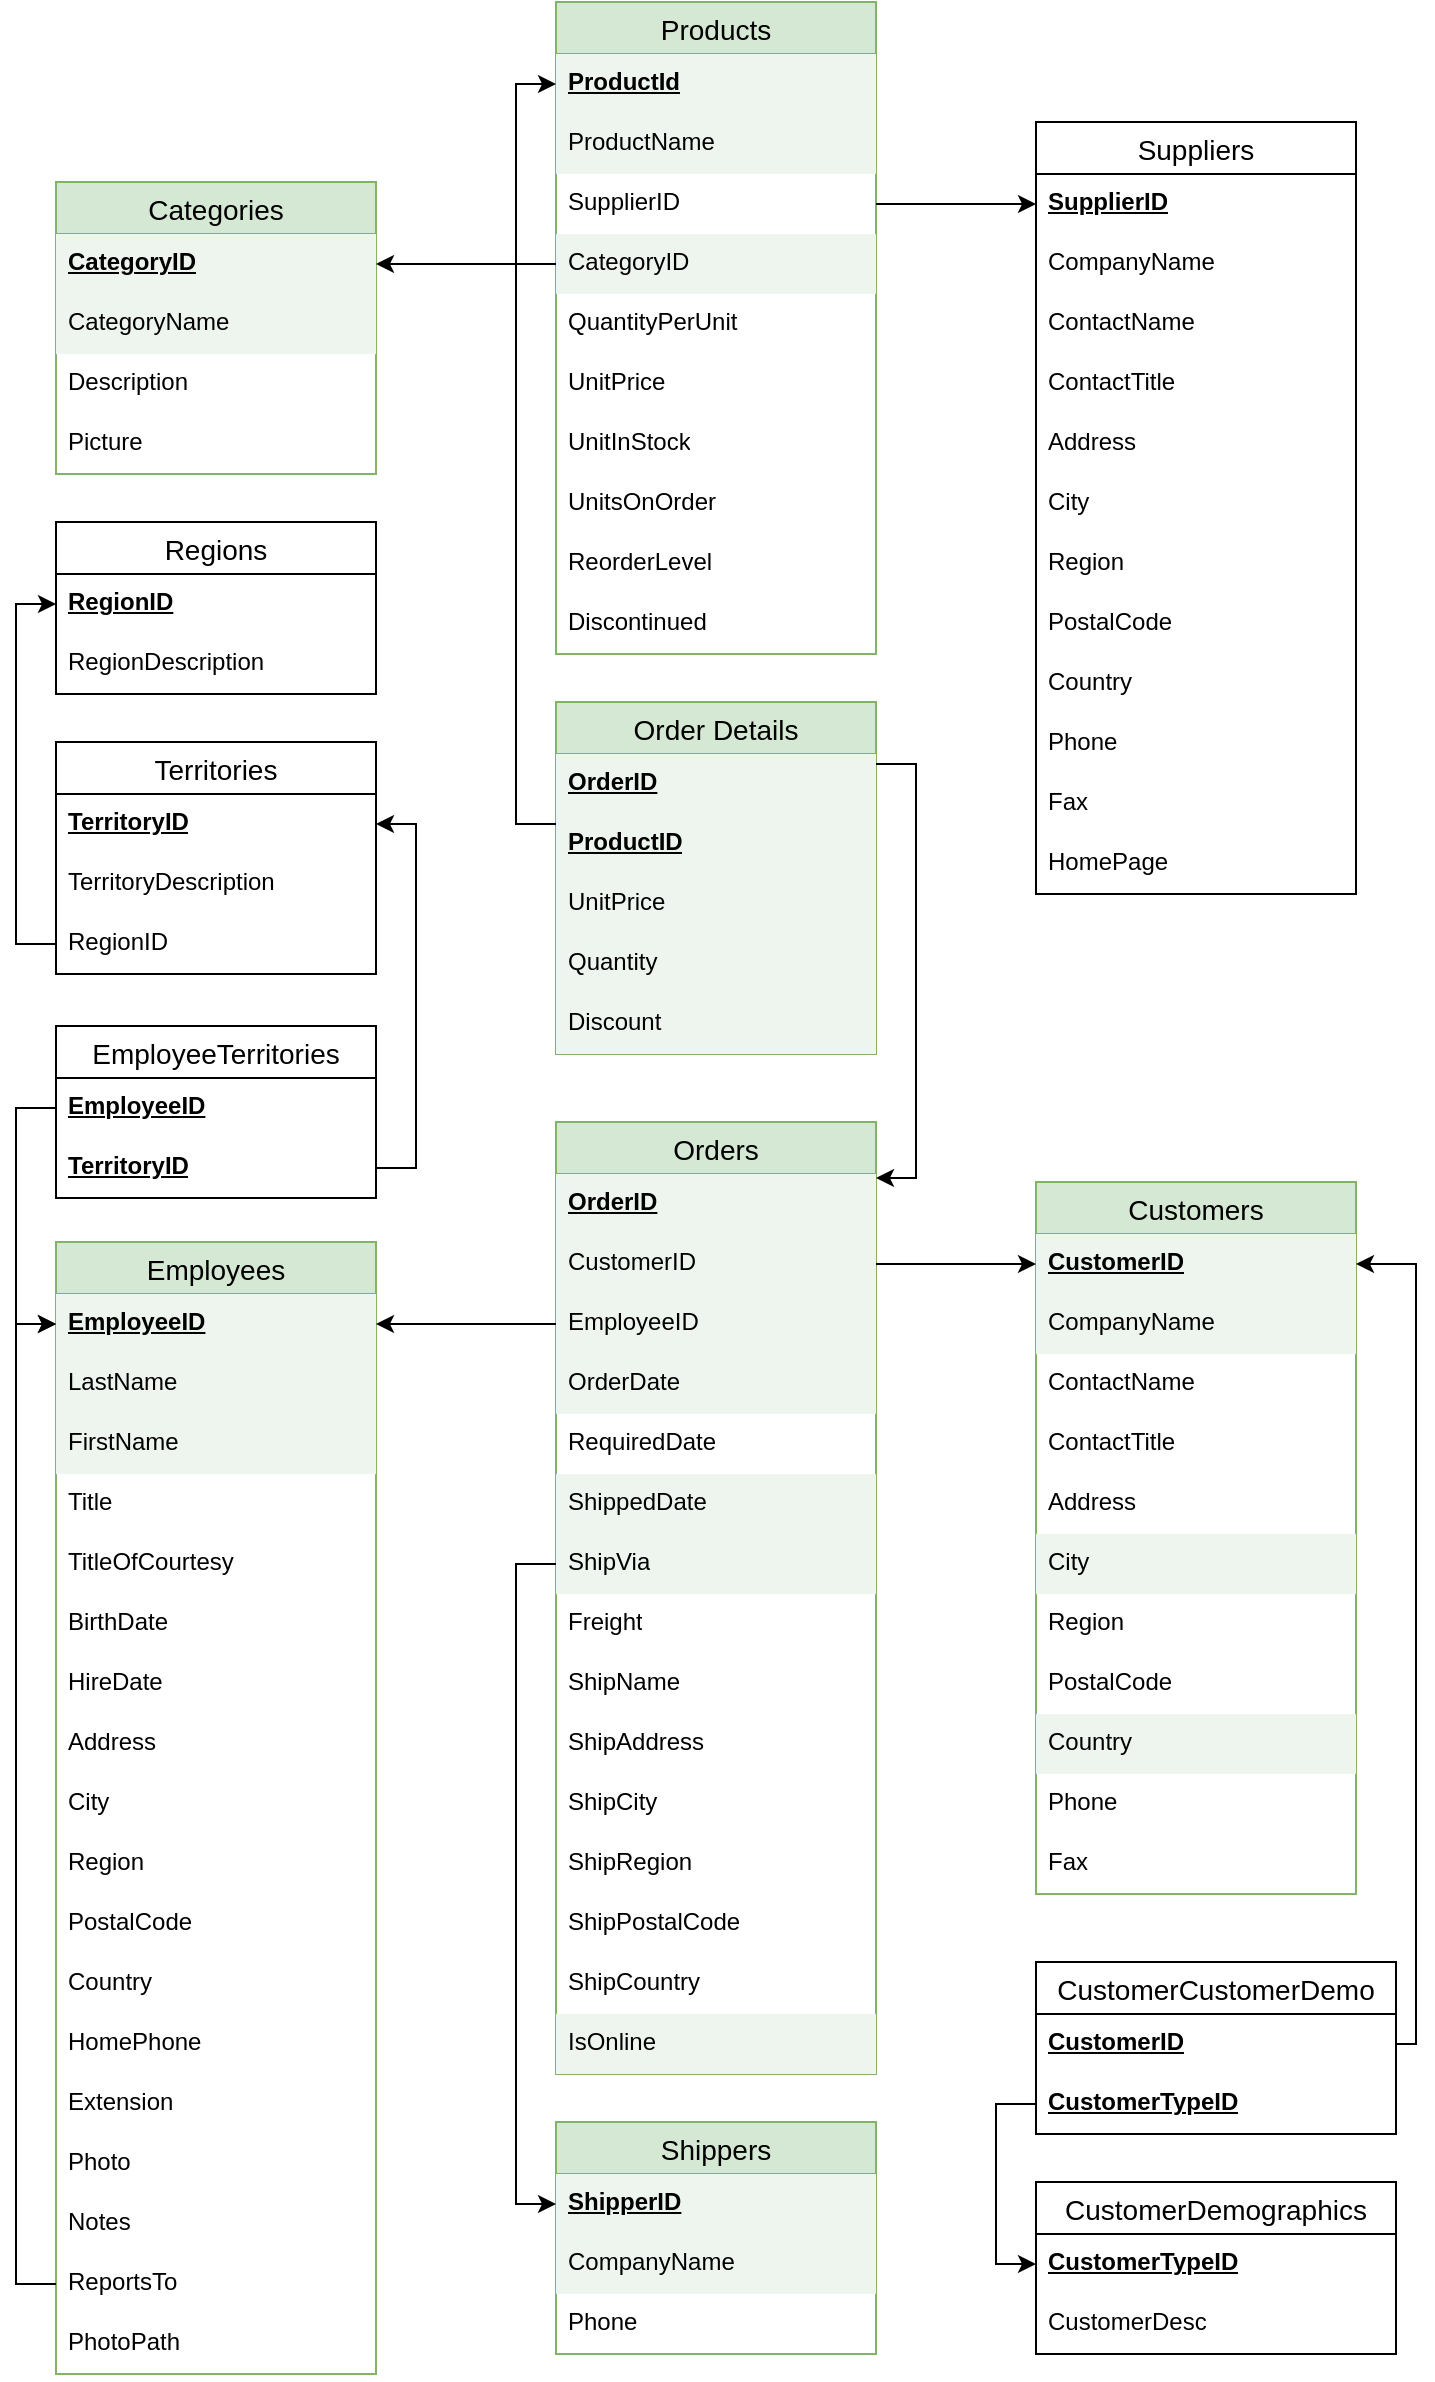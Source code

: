 <mxfile version="21.6.1" type="device" pages="2">
  <diagram name="Foodies997" id="VSUWLTHCT6QXqfAmKIFf">
    <mxGraphModel dx="1290" dy="573" grid="0" gridSize="10" guides="1" tooltips="1" connect="1" arrows="1" fold="1" page="0" pageScale="1" pageWidth="827" pageHeight="1169" math="0" shadow="0">
      <root>
        <mxCell id="0" />
        <mxCell id="1" parent="0" />
        <mxCell id="XCYHJfhmJq0tcsoH1EsL-1" value="Products" style="swimlane;fontStyle=0;childLayout=stackLayout;horizontal=1;startSize=26;horizontalStack=0;resizeParent=1;resizeParentMax=0;resizeLast=0;collapsible=1;marginBottom=0;align=center;fontSize=14;fillColor=#d5e8d4;strokeColor=#82b366;" parent="1" vertex="1">
          <mxGeometry x="320" y="30" width="160" height="326" as="geometry" />
        </mxCell>
        <mxCell id="XCYHJfhmJq0tcsoH1EsL-2" value="&lt;b&gt;&lt;u&gt;ProductId&lt;/u&gt;&lt;/b&gt;" style="text;strokeColor=none;fillColor=#EEF5EE;spacingLeft=4;spacingRight=4;overflow=hidden;rotatable=0;points=[[0,0.5],[1,0.5]];portConstraint=eastwest;fontSize=12;whiteSpace=wrap;html=1;" parent="XCYHJfhmJq0tcsoH1EsL-1" vertex="1">
          <mxGeometry y="26" width="160" height="30" as="geometry" />
        </mxCell>
        <mxCell id="XCYHJfhmJq0tcsoH1EsL-3" value="ProductName" style="text;strokeColor=none;fillColor=#EEF5EE;spacingLeft=4;spacingRight=4;overflow=hidden;rotatable=0;points=[[0,0.5],[1,0.5]];portConstraint=eastwest;fontSize=12;whiteSpace=wrap;html=1;" parent="XCYHJfhmJq0tcsoH1EsL-1" vertex="1">
          <mxGeometry y="56" width="160" height="30" as="geometry" />
        </mxCell>
        <mxCell id="XCYHJfhmJq0tcsoH1EsL-4" value="SupplierID" style="text;strokeColor=none;fillColor=none;spacingLeft=4;spacingRight=4;overflow=hidden;rotatable=0;points=[[0,0.5],[1,0.5]];portConstraint=eastwest;fontSize=12;whiteSpace=wrap;html=1;" parent="XCYHJfhmJq0tcsoH1EsL-1" vertex="1">
          <mxGeometry y="86" width="160" height="30" as="geometry" />
        </mxCell>
        <mxCell id="XCYHJfhmJq0tcsoH1EsL-5" value="CategoryID" style="text;strokeColor=none;fillColor=#EEF5EE;spacingLeft=4;spacingRight=4;overflow=hidden;rotatable=0;points=[[0,0.5],[1,0.5]];portConstraint=eastwest;fontSize=12;whiteSpace=wrap;html=1;" parent="XCYHJfhmJq0tcsoH1EsL-1" vertex="1">
          <mxGeometry y="116" width="160" height="30" as="geometry" />
        </mxCell>
        <mxCell id="XCYHJfhmJq0tcsoH1EsL-6" value="QuantityPerUnit" style="text;strokeColor=none;fillColor=none;spacingLeft=4;spacingRight=4;overflow=hidden;rotatable=0;points=[[0,0.5],[1,0.5]];portConstraint=eastwest;fontSize=12;whiteSpace=wrap;html=1;" parent="XCYHJfhmJq0tcsoH1EsL-1" vertex="1">
          <mxGeometry y="146" width="160" height="30" as="geometry" />
        </mxCell>
        <mxCell id="XCYHJfhmJq0tcsoH1EsL-7" value="UnitPrice" style="text;strokeColor=none;fillColor=none;spacingLeft=4;spacingRight=4;overflow=hidden;rotatable=0;points=[[0,0.5],[1,0.5]];portConstraint=eastwest;fontSize=12;whiteSpace=wrap;html=1;" parent="XCYHJfhmJq0tcsoH1EsL-1" vertex="1">
          <mxGeometry y="176" width="160" height="30" as="geometry" />
        </mxCell>
        <mxCell id="XCYHJfhmJq0tcsoH1EsL-8" value="UnitInStock" style="text;strokeColor=none;fillColor=none;spacingLeft=4;spacingRight=4;overflow=hidden;rotatable=0;points=[[0,0.5],[1,0.5]];portConstraint=eastwest;fontSize=12;whiteSpace=wrap;html=1;" parent="XCYHJfhmJq0tcsoH1EsL-1" vertex="1">
          <mxGeometry y="206" width="160" height="30" as="geometry" />
        </mxCell>
        <mxCell id="XCYHJfhmJq0tcsoH1EsL-9" value="UnitsOnOrder" style="text;strokeColor=none;fillColor=none;spacingLeft=4;spacingRight=4;overflow=hidden;rotatable=0;points=[[0,0.5],[1,0.5]];portConstraint=eastwest;fontSize=12;whiteSpace=wrap;html=1;" parent="XCYHJfhmJq0tcsoH1EsL-1" vertex="1">
          <mxGeometry y="236" width="160" height="30" as="geometry" />
        </mxCell>
        <mxCell id="XCYHJfhmJq0tcsoH1EsL-10" value="ReorderLevel" style="text;strokeColor=none;fillColor=none;spacingLeft=4;spacingRight=4;overflow=hidden;rotatable=0;points=[[0,0.5],[1,0.5]];portConstraint=eastwest;fontSize=12;whiteSpace=wrap;html=1;" parent="XCYHJfhmJq0tcsoH1EsL-1" vertex="1">
          <mxGeometry y="266" width="160" height="30" as="geometry" />
        </mxCell>
        <mxCell id="XCYHJfhmJq0tcsoH1EsL-11" value="Discontinued" style="text;strokeColor=none;fillColor=none;spacingLeft=4;spacingRight=4;overflow=hidden;rotatable=0;points=[[0,0.5],[1,0.5]];portConstraint=eastwest;fontSize=12;whiteSpace=wrap;html=1;" parent="XCYHJfhmJq0tcsoH1EsL-1" vertex="1">
          <mxGeometry y="296" width="160" height="30" as="geometry" />
        </mxCell>
        <mxCell id="XCYHJfhmJq0tcsoH1EsL-12" value="Categories" style="swimlane;fontStyle=0;childLayout=stackLayout;horizontal=1;startSize=26;horizontalStack=0;resizeParent=1;resizeParentMax=0;resizeLast=0;collapsible=1;marginBottom=0;align=center;fontSize=14;fillColor=#d5e8d4;strokeColor=#82b366;" parent="1" vertex="1">
          <mxGeometry x="70" y="120" width="160" height="146" as="geometry" />
        </mxCell>
        <mxCell id="XCYHJfhmJq0tcsoH1EsL-13" value="&lt;b&gt;&lt;u&gt;CategoryID&lt;/u&gt;&lt;/b&gt;" style="text;strokeColor=none;fillColor=#EEF5EE;spacingLeft=4;spacingRight=4;overflow=hidden;rotatable=0;points=[[0,0.5],[1,0.5]];portConstraint=eastwest;fontSize=12;whiteSpace=wrap;html=1;" parent="XCYHJfhmJq0tcsoH1EsL-12" vertex="1">
          <mxGeometry y="26" width="160" height="30" as="geometry" />
        </mxCell>
        <mxCell id="XCYHJfhmJq0tcsoH1EsL-14" value="CategoryName" style="text;strokeColor=none;fillColor=#EEF5EE;spacingLeft=4;spacingRight=4;overflow=hidden;rotatable=0;points=[[0,0.5],[1,0.5]];portConstraint=eastwest;fontSize=12;whiteSpace=wrap;html=1;" parent="XCYHJfhmJq0tcsoH1EsL-12" vertex="1">
          <mxGeometry y="56" width="160" height="30" as="geometry" />
        </mxCell>
        <mxCell id="XCYHJfhmJq0tcsoH1EsL-15" value="Description" style="text;strokeColor=none;fillColor=none;spacingLeft=4;spacingRight=4;overflow=hidden;rotatable=0;points=[[0,0.5],[1,0.5]];portConstraint=eastwest;fontSize=12;whiteSpace=wrap;html=1;" parent="XCYHJfhmJq0tcsoH1EsL-12" vertex="1">
          <mxGeometry y="86" width="160" height="30" as="geometry" />
        </mxCell>
        <mxCell id="XCYHJfhmJq0tcsoH1EsL-16" value="Picture" style="text;strokeColor=none;fillColor=none;spacingLeft=4;spacingRight=4;overflow=hidden;rotatable=0;points=[[0,0.5],[1,0.5]];portConstraint=eastwest;fontSize=12;whiteSpace=wrap;html=1;" parent="XCYHJfhmJq0tcsoH1EsL-12" vertex="1">
          <mxGeometry y="116" width="160" height="30" as="geometry" />
        </mxCell>
        <mxCell id="XCYHJfhmJq0tcsoH1EsL-17" value="CustomerCustomerDemo" style="swimlane;fontStyle=0;childLayout=stackLayout;horizontal=1;startSize=26;horizontalStack=0;resizeParent=1;resizeParentMax=0;resizeLast=0;collapsible=1;marginBottom=0;align=center;fontSize=14;" parent="1" vertex="1">
          <mxGeometry x="560" y="1010" width="180" height="86" as="geometry" />
        </mxCell>
        <mxCell id="XCYHJfhmJq0tcsoH1EsL-18" value="&lt;b&gt;&lt;u&gt;CustomerID&lt;/u&gt;&lt;/b&gt;" style="text;strokeColor=none;fillColor=none;spacingLeft=4;spacingRight=4;overflow=hidden;rotatable=0;points=[[0,0.5],[1,0.5]];portConstraint=eastwest;fontSize=12;whiteSpace=wrap;html=1;" parent="XCYHJfhmJq0tcsoH1EsL-17" vertex="1">
          <mxGeometry y="26" width="180" height="30" as="geometry" />
        </mxCell>
        <mxCell id="XCYHJfhmJq0tcsoH1EsL-19" value="&lt;b&gt;&lt;u&gt;CustomerTypeID&lt;/u&gt;&lt;/b&gt;" style="text;strokeColor=none;fillColor=none;spacingLeft=4;spacingRight=4;overflow=hidden;rotatable=0;points=[[0,0.5],[1,0.5]];portConstraint=eastwest;fontSize=12;whiteSpace=wrap;html=1;" parent="XCYHJfhmJq0tcsoH1EsL-17" vertex="1">
          <mxGeometry y="56" width="180" height="30" as="geometry" />
        </mxCell>
        <mxCell id="XCYHJfhmJq0tcsoH1EsL-21" value="CustomerDemographics" style="swimlane;fontStyle=0;childLayout=stackLayout;horizontal=1;startSize=26;horizontalStack=0;resizeParent=1;resizeParentMax=0;resizeLast=0;collapsible=1;marginBottom=0;align=center;fontSize=14;" parent="1" vertex="1">
          <mxGeometry x="560" y="1120" width="180" height="86" as="geometry" />
        </mxCell>
        <mxCell id="XCYHJfhmJq0tcsoH1EsL-22" value="&lt;b&gt;&lt;u&gt;CustomerTypeID&lt;/u&gt;&lt;/b&gt;" style="text;strokeColor=none;fillColor=none;spacingLeft=4;spacingRight=4;overflow=hidden;rotatable=0;points=[[0,0.5],[1,0.5]];portConstraint=eastwest;fontSize=12;whiteSpace=wrap;html=1;" parent="XCYHJfhmJq0tcsoH1EsL-21" vertex="1">
          <mxGeometry y="26" width="180" height="30" as="geometry" />
        </mxCell>
        <mxCell id="XCYHJfhmJq0tcsoH1EsL-23" value="CustomerDesc" style="text;strokeColor=none;fillColor=none;spacingLeft=4;spacingRight=4;overflow=hidden;rotatable=0;points=[[0,0.5],[1,0.5]];portConstraint=eastwest;fontSize=12;whiteSpace=wrap;html=1;" parent="XCYHJfhmJq0tcsoH1EsL-21" vertex="1">
          <mxGeometry y="56" width="180" height="30" as="geometry" />
        </mxCell>
        <mxCell id="XCYHJfhmJq0tcsoH1EsL-25" value="Customers" style="swimlane;fontStyle=0;childLayout=stackLayout;horizontal=1;startSize=26;horizontalStack=0;resizeParent=1;resizeParentMax=0;resizeLast=0;collapsible=1;marginBottom=0;align=center;fontSize=14;fillColor=#d5e8d4;strokeColor=#82b366;" parent="1" vertex="1">
          <mxGeometry x="560" y="620" width="160" height="356" as="geometry" />
        </mxCell>
        <mxCell id="XCYHJfhmJq0tcsoH1EsL-26" value="&lt;b&gt;&lt;u&gt;CustomerID&lt;/u&gt;&lt;/b&gt;" style="text;strokeColor=none;fillColor=#EEF5EE;spacingLeft=4;spacingRight=4;overflow=hidden;rotatable=0;points=[[0,0.5],[1,0.5]];portConstraint=eastwest;fontSize=12;whiteSpace=wrap;html=1;" parent="XCYHJfhmJq0tcsoH1EsL-25" vertex="1">
          <mxGeometry y="26" width="160" height="30" as="geometry" />
        </mxCell>
        <mxCell id="XCYHJfhmJq0tcsoH1EsL-27" value="CompanyName" style="text;strokeColor=none;fillColor=#EEF5EE;spacingLeft=4;spacingRight=4;overflow=hidden;rotatable=0;points=[[0,0.5],[1,0.5]];portConstraint=eastwest;fontSize=12;whiteSpace=wrap;html=1;" parent="XCYHJfhmJq0tcsoH1EsL-25" vertex="1">
          <mxGeometry y="56" width="160" height="30" as="geometry" />
        </mxCell>
        <mxCell id="XCYHJfhmJq0tcsoH1EsL-28" value="ContactName" style="text;strokeColor=none;fillColor=none;spacingLeft=4;spacingRight=4;overflow=hidden;rotatable=0;points=[[0,0.5],[1,0.5]];portConstraint=eastwest;fontSize=12;whiteSpace=wrap;html=1;" parent="XCYHJfhmJq0tcsoH1EsL-25" vertex="1">
          <mxGeometry y="86" width="160" height="30" as="geometry" />
        </mxCell>
        <mxCell id="XCYHJfhmJq0tcsoH1EsL-29" value="ContactTitle" style="text;strokeColor=none;fillColor=none;spacingLeft=4;spacingRight=4;overflow=hidden;rotatable=0;points=[[0,0.5],[1,0.5]];portConstraint=eastwest;fontSize=12;whiteSpace=wrap;html=1;" parent="XCYHJfhmJq0tcsoH1EsL-25" vertex="1">
          <mxGeometry y="116" width="160" height="30" as="geometry" />
        </mxCell>
        <mxCell id="XCYHJfhmJq0tcsoH1EsL-30" value="Address" style="text;strokeColor=none;fillColor=none;spacingLeft=4;spacingRight=4;overflow=hidden;rotatable=0;points=[[0,0.5],[1,0.5]];portConstraint=eastwest;fontSize=12;whiteSpace=wrap;html=1;" parent="XCYHJfhmJq0tcsoH1EsL-25" vertex="1">
          <mxGeometry y="146" width="160" height="30" as="geometry" />
        </mxCell>
        <mxCell id="XCYHJfhmJq0tcsoH1EsL-31" value="City" style="text;strokeColor=none;fillColor=#EEF5EE;spacingLeft=4;spacingRight=4;overflow=hidden;rotatable=0;points=[[0,0.5],[1,0.5]];portConstraint=eastwest;fontSize=12;whiteSpace=wrap;html=1;" parent="XCYHJfhmJq0tcsoH1EsL-25" vertex="1">
          <mxGeometry y="176" width="160" height="30" as="geometry" />
        </mxCell>
        <mxCell id="XCYHJfhmJq0tcsoH1EsL-32" value="Region" style="text;strokeColor=none;fillColor=none;spacingLeft=4;spacingRight=4;overflow=hidden;rotatable=0;points=[[0,0.5],[1,0.5]];portConstraint=eastwest;fontSize=12;whiteSpace=wrap;html=1;" parent="XCYHJfhmJq0tcsoH1EsL-25" vertex="1">
          <mxGeometry y="206" width="160" height="30" as="geometry" />
        </mxCell>
        <mxCell id="XCYHJfhmJq0tcsoH1EsL-33" value="PostalCode" style="text;strokeColor=none;fillColor=none;spacingLeft=4;spacingRight=4;overflow=hidden;rotatable=0;points=[[0,0.5],[1,0.5]];portConstraint=eastwest;fontSize=12;whiteSpace=wrap;html=1;" parent="XCYHJfhmJq0tcsoH1EsL-25" vertex="1">
          <mxGeometry y="236" width="160" height="30" as="geometry" />
        </mxCell>
        <mxCell id="XCYHJfhmJq0tcsoH1EsL-34" value="Country" style="text;strokeColor=none;fillColor=#EEF5EE;spacingLeft=4;spacingRight=4;overflow=hidden;rotatable=0;points=[[0,0.5],[1,0.5]];portConstraint=eastwest;fontSize=12;whiteSpace=wrap;html=1;" parent="XCYHJfhmJq0tcsoH1EsL-25" vertex="1">
          <mxGeometry y="266" width="160" height="30" as="geometry" />
        </mxCell>
        <mxCell id="XCYHJfhmJq0tcsoH1EsL-35" value="Phone" style="text;strokeColor=none;fillColor=none;spacingLeft=4;spacingRight=4;overflow=hidden;rotatable=0;points=[[0,0.5],[1,0.5]];portConstraint=eastwest;fontSize=12;whiteSpace=wrap;html=1;" parent="XCYHJfhmJq0tcsoH1EsL-25" vertex="1">
          <mxGeometry y="296" width="160" height="30" as="geometry" />
        </mxCell>
        <mxCell id="XCYHJfhmJq0tcsoH1EsL-36" value="Fax" style="text;strokeColor=none;fillColor=none;spacingLeft=4;spacingRight=4;overflow=hidden;rotatable=0;points=[[0,0.5],[1,0.5]];portConstraint=eastwest;fontSize=12;whiteSpace=wrap;html=1;" parent="XCYHJfhmJq0tcsoH1EsL-25" vertex="1">
          <mxGeometry y="326" width="160" height="30" as="geometry" />
        </mxCell>
        <mxCell id="XCYHJfhmJq0tcsoH1EsL-37" value="Employees" style="swimlane;fontStyle=0;childLayout=stackLayout;horizontal=1;startSize=26;horizontalStack=0;resizeParent=1;resizeParentMax=0;resizeLast=0;collapsible=1;marginBottom=0;align=center;fontSize=14;fillColor=#d5e8d4;strokeColor=#82b366;" parent="1" vertex="1">
          <mxGeometry x="70" y="650" width="160" height="566" as="geometry" />
        </mxCell>
        <mxCell id="XCYHJfhmJq0tcsoH1EsL-38" value="&lt;b&gt;&lt;u&gt;EmployeeID&lt;/u&gt;&lt;/b&gt;" style="text;strokeColor=none;fillColor=#EEF5EE;spacingLeft=4;spacingRight=4;overflow=hidden;rotatable=0;points=[[0,0.5],[1,0.5]];portConstraint=eastwest;fontSize=12;whiteSpace=wrap;html=1;" parent="XCYHJfhmJq0tcsoH1EsL-37" vertex="1">
          <mxGeometry y="26" width="160" height="30" as="geometry" />
        </mxCell>
        <mxCell id="XCYHJfhmJq0tcsoH1EsL-39" value="LastName" style="text;strokeColor=none;fillColor=#EEF5EE;spacingLeft=4;spacingRight=4;overflow=hidden;rotatable=0;points=[[0,0.5],[1,0.5]];portConstraint=eastwest;fontSize=12;whiteSpace=wrap;html=1;" parent="XCYHJfhmJq0tcsoH1EsL-37" vertex="1">
          <mxGeometry y="56" width="160" height="30" as="geometry" />
        </mxCell>
        <mxCell id="XCYHJfhmJq0tcsoH1EsL-40" value="FirstName" style="text;strokeColor=none;fillColor=#EEF5EE;spacingLeft=4;spacingRight=4;overflow=hidden;rotatable=0;points=[[0,0.5],[1,0.5]];portConstraint=eastwest;fontSize=12;whiteSpace=wrap;html=1;" parent="XCYHJfhmJq0tcsoH1EsL-37" vertex="1">
          <mxGeometry y="86" width="160" height="30" as="geometry" />
        </mxCell>
        <mxCell id="XCYHJfhmJq0tcsoH1EsL-41" value="Title" style="text;strokeColor=none;fillColor=none;spacingLeft=4;spacingRight=4;overflow=hidden;rotatable=0;points=[[0,0.5],[1,0.5]];portConstraint=eastwest;fontSize=12;whiteSpace=wrap;html=1;" parent="XCYHJfhmJq0tcsoH1EsL-37" vertex="1">
          <mxGeometry y="116" width="160" height="30" as="geometry" />
        </mxCell>
        <mxCell id="XCYHJfhmJq0tcsoH1EsL-42" value="TitleOfCourtesy" style="text;strokeColor=none;fillColor=none;spacingLeft=4;spacingRight=4;overflow=hidden;rotatable=0;points=[[0,0.5],[1,0.5]];portConstraint=eastwest;fontSize=12;whiteSpace=wrap;html=1;" parent="XCYHJfhmJq0tcsoH1EsL-37" vertex="1">
          <mxGeometry y="146" width="160" height="30" as="geometry" />
        </mxCell>
        <mxCell id="XCYHJfhmJq0tcsoH1EsL-43" value="BirthDate" style="text;strokeColor=none;fillColor=none;spacingLeft=4;spacingRight=4;overflow=hidden;rotatable=0;points=[[0,0.5],[1,0.5]];portConstraint=eastwest;fontSize=12;whiteSpace=wrap;html=1;" parent="XCYHJfhmJq0tcsoH1EsL-37" vertex="1">
          <mxGeometry y="176" width="160" height="30" as="geometry" />
        </mxCell>
        <mxCell id="XCYHJfhmJq0tcsoH1EsL-44" value="HireDate" style="text;strokeColor=none;fillColor=none;spacingLeft=4;spacingRight=4;overflow=hidden;rotatable=0;points=[[0,0.5],[1,0.5]];portConstraint=eastwest;fontSize=12;whiteSpace=wrap;html=1;" parent="XCYHJfhmJq0tcsoH1EsL-37" vertex="1">
          <mxGeometry y="206" width="160" height="30" as="geometry" />
        </mxCell>
        <mxCell id="XCYHJfhmJq0tcsoH1EsL-45" value="Address" style="text;strokeColor=none;fillColor=none;spacingLeft=4;spacingRight=4;overflow=hidden;rotatable=0;points=[[0,0.5],[1,0.5]];portConstraint=eastwest;fontSize=12;whiteSpace=wrap;html=1;" parent="XCYHJfhmJq0tcsoH1EsL-37" vertex="1">
          <mxGeometry y="236" width="160" height="30" as="geometry" />
        </mxCell>
        <mxCell id="XCYHJfhmJq0tcsoH1EsL-46" value="City" style="text;strokeColor=none;fillColor=none;spacingLeft=4;spacingRight=4;overflow=hidden;rotatable=0;points=[[0,0.5],[1,0.5]];portConstraint=eastwest;fontSize=12;whiteSpace=wrap;html=1;" parent="XCYHJfhmJq0tcsoH1EsL-37" vertex="1">
          <mxGeometry y="266" width="160" height="30" as="geometry" />
        </mxCell>
        <mxCell id="XCYHJfhmJq0tcsoH1EsL-47" value="Region" style="text;strokeColor=none;fillColor=none;spacingLeft=4;spacingRight=4;overflow=hidden;rotatable=0;points=[[0,0.5],[1,0.5]];portConstraint=eastwest;fontSize=12;whiteSpace=wrap;html=1;" parent="XCYHJfhmJq0tcsoH1EsL-37" vertex="1">
          <mxGeometry y="296" width="160" height="30" as="geometry" />
        </mxCell>
        <mxCell id="XCYHJfhmJq0tcsoH1EsL-48" value="PostalCode" style="text;strokeColor=none;fillColor=none;spacingLeft=4;spacingRight=4;overflow=hidden;rotatable=0;points=[[0,0.5],[1,0.5]];portConstraint=eastwest;fontSize=12;whiteSpace=wrap;html=1;" parent="XCYHJfhmJq0tcsoH1EsL-37" vertex="1">
          <mxGeometry y="326" width="160" height="30" as="geometry" />
        </mxCell>
        <mxCell id="XCYHJfhmJq0tcsoH1EsL-49" value="Country" style="text;strokeColor=none;fillColor=none;spacingLeft=4;spacingRight=4;overflow=hidden;rotatable=0;points=[[0,0.5],[1,0.5]];portConstraint=eastwest;fontSize=12;whiteSpace=wrap;html=1;" parent="XCYHJfhmJq0tcsoH1EsL-37" vertex="1">
          <mxGeometry y="356" width="160" height="30" as="geometry" />
        </mxCell>
        <mxCell id="XCYHJfhmJq0tcsoH1EsL-50" value="HomePhone" style="text;strokeColor=none;fillColor=none;spacingLeft=4;spacingRight=4;overflow=hidden;rotatable=0;points=[[0,0.5],[1,0.5]];portConstraint=eastwest;fontSize=12;whiteSpace=wrap;html=1;" parent="XCYHJfhmJq0tcsoH1EsL-37" vertex="1">
          <mxGeometry y="386" width="160" height="30" as="geometry" />
        </mxCell>
        <mxCell id="XCYHJfhmJq0tcsoH1EsL-51" value="Extension" style="text;strokeColor=none;fillColor=none;spacingLeft=4;spacingRight=4;overflow=hidden;rotatable=0;points=[[0,0.5],[1,0.5]];portConstraint=eastwest;fontSize=12;whiteSpace=wrap;html=1;" parent="XCYHJfhmJq0tcsoH1EsL-37" vertex="1">
          <mxGeometry y="416" width="160" height="30" as="geometry" />
        </mxCell>
        <mxCell id="XCYHJfhmJq0tcsoH1EsL-52" value="Photo" style="text;strokeColor=none;fillColor=none;spacingLeft=4;spacingRight=4;overflow=hidden;rotatable=0;points=[[0,0.5],[1,0.5]];portConstraint=eastwest;fontSize=12;whiteSpace=wrap;html=1;" parent="XCYHJfhmJq0tcsoH1EsL-37" vertex="1">
          <mxGeometry y="446" width="160" height="30" as="geometry" />
        </mxCell>
        <mxCell id="XCYHJfhmJq0tcsoH1EsL-53" value="Notes" style="text;strokeColor=none;fillColor=none;spacingLeft=4;spacingRight=4;overflow=hidden;rotatable=0;points=[[0,0.5],[1,0.5]];portConstraint=eastwest;fontSize=12;whiteSpace=wrap;html=1;" parent="XCYHJfhmJq0tcsoH1EsL-37" vertex="1">
          <mxGeometry y="476" width="160" height="30" as="geometry" />
        </mxCell>
        <mxCell id="3NeuuC6jUeQA08aA1yOb-1" style="edgeStyle=orthogonalEdgeStyle;rounded=0;orthogonalLoop=1;jettySize=auto;html=1;" parent="XCYHJfhmJq0tcsoH1EsL-37" source="XCYHJfhmJq0tcsoH1EsL-54" target="XCYHJfhmJq0tcsoH1EsL-38" edge="1">
          <mxGeometry relative="1" as="geometry">
            <Array as="points">
              <mxPoint x="-20" y="521" />
              <mxPoint x="-20" y="41" />
            </Array>
          </mxGeometry>
        </mxCell>
        <mxCell id="XCYHJfhmJq0tcsoH1EsL-54" value="ReportsTo" style="text;strokeColor=none;fillColor=none;spacingLeft=4;spacingRight=4;overflow=hidden;rotatable=0;points=[[0,0.5],[1,0.5]];portConstraint=eastwest;fontSize=12;whiteSpace=wrap;html=1;" parent="XCYHJfhmJq0tcsoH1EsL-37" vertex="1">
          <mxGeometry y="506" width="160" height="30" as="geometry" />
        </mxCell>
        <mxCell id="XCYHJfhmJq0tcsoH1EsL-55" value="PhotoPath" style="text;strokeColor=none;fillColor=none;spacingLeft=4;spacingRight=4;overflow=hidden;rotatable=0;points=[[0,0.5],[1,0.5]];portConstraint=eastwest;fontSize=12;whiteSpace=wrap;html=1;" parent="XCYHJfhmJq0tcsoH1EsL-37" vertex="1">
          <mxGeometry y="536" width="160" height="30" as="geometry" />
        </mxCell>
        <mxCell id="XCYHJfhmJq0tcsoH1EsL-56" value="EmployeeTerritories" style="swimlane;fontStyle=0;childLayout=stackLayout;horizontal=1;startSize=26;horizontalStack=0;resizeParent=1;resizeParentMax=0;resizeLast=0;collapsible=1;marginBottom=0;align=center;fontSize=14;" parent="1" vertex="1">
          <mxGeometry x="70" y="542" width="160" height="86" as="geometry" />
        </mxCell>
        <mxCell id="XCYHJfhmJq0tcsoH1EsL-57" value="&lt;b&gt;&lt;u&gt;EmployeeID&lt;/u&gt;&lt;/b&gt;" style="text;strokeColor=none;fillColor=none;spacingLeft=4;spacingRight=4;overflow=hidden;rotatable=0;points=[[0,0.5],[1,0.5]];portConstraint=eastwest;fontSize=12;whiteSpace=wrap;html=1;" parent="XCYHJfhmJq0tcsoH1EsL-56" vertex="1">
          <mxGeometry y="26" width="160" height="30" as="geometry" />
        </mxCell>
        <mxCell id="XCYHJfhmJq0tcsoH1EsL-58" value="&lt;b&gt;&lt;u&gt;TerritoryID&lt;/u&gt;&lt;/b&gt;" style="text;strokeColor=none;fillColor=none;spacingLeft=4;spacingRight=4;overflow=hidden;rotatable=0;points=[[0,0.5],[1,0.5]];portConstraint=eastwest;fontSize=12;whiteSpace=wrap;html=1;" parent="XCYHJfhmJq0tcsoH1EsL-56" vertex="1">
          <mxGeometry y="56" width="160" height="30" as="geometry" />
        </mxCell>
        <mxCell id="XCYHJfhmJq0tcsoH1EsL-60" value="Order Details" style="swimlane;fontStyle=0;childLayout=stackLayout;horizontal=1;startSize=26;horizontalStack=0;resizeParent=1;resizeParentMax=0;resizeLast=0;collapsible=1;marginBottom=0;align=center;fontSize=14;fillColor=#d5e8d4;strokeColor=#82b366;" parent="1" vertex="1">
          <mxGeometry x="320" y="380" width="160" height="176" as="geometry" />
        </mxCell>
        <mxCell id="XCYHJfhmJq0tcsoH1EsL-61" value="&lt;b&gt;&lt;u&gt;OrderID&lt;/u&gt;&lt;/b&gt;" style="text;strokeColor=none;fillColor=#EEF5EE;spacingLeft=4;spacingRight=4;overflow=hidden;rotatable=0;points=[[0,0.5],[1,0.5]];portConstraint=eastwest;fontSize=12;whiteSpace=wrap;html=1;" parent="XCYHJfhmJq0tcsoH1EsL-60" vertex="1">
          <mxGeometry y="26" width="160" height="30" as="geometry" />
        </mxCell>
        <mxCell id="XCYHJfhmJq0tcsoH1EsL-62" value="&lt;b&gt;&lt;u&gt;ProductID&lt;/u&gt;&lt;/b&gt;" style="text;strokeColor=none;fillColor=#EEF5EE;spacingLeft=4;spacingRight=4;overflow=hidden;rotatable=0;points=[[0,0.5],[1,0.5]];portConstraint=eastwest;fontSize=12;whiteSpace=wrap;html=1;" parent="XCYHJfhmJq0tcsoH1EsL-60" vertex="1">
          <mxGeometry y="56" width="160" height="30" as="geometry" />
        </mxCell>
        <mxCell id="XCYHJfhmJq0tcsoH1EsL-63" value="UnitPrice" style="text;strokeColor=none;fillColor=#EEF5EE;spacingLeft=4;spacingRight=4;overflow=hidden;rotatable=0;points=[[0,0.5],[1,0.5]];portConstraint=eastwest;fontSize=12;whiteSpace=wrap;html=1;" parent="XCYHJfhmJq0tcsoH1EsL-60" vertex="1">
          <mxGeometry y="86" width="160" height="30" as="geometry" />
        </mxCell>
        <mxCell id="XCYHJfhmJq0tcsoH1EsL-64" value="Quantity" style="text;strokeColor=none;fillColor=#EEF5EE;spacingLeft=4;spacingRight=4;overflow=hidden;rotatable=0;points=[[0,0.5],[1,0.5]];portConstraint=eastwest;fontSize=12;whiteSpace=wrap;html=1;" parent="XCYHJfhmJq0tcsoH1EsL-60" vertex="1">
          <mxGeometry y="116" width="160" height="30" as="geometry" />
        </mxCell>
        <mxCell id="XCYHJfhmJq0tcsoH1EsL-65" value="Discount" style="text;strokeColor=none;fillColor=#EEF5EE;spacingLeft=4;spacingRight=4;overflow=hidden;rotatable=0;points=[[0,0.5],[1,0.5]];portConstraint=eastwest;fontSize=12;whiteSpace=wrap;html=1;" parent="XCYHJfhmJq0tcsoH1EsL-60" vertex="1">
          <mxGeometry y="146" width="160" height="30" as="geometry" />
        </mxCell>
        <mxCell id="XCYHJfhmJq0tcsoH1EsL-77" value="Orders" style="swimlane;fontStyle=0;childLayout=stackLayout;horizontal=1;startSize=26;horizontalStack=0;resizeParent=1;resizeParentMax=0;resizeLast=0;collapsible=1;marginBottom=0;align=center;fontSize=14;fillColor=#d5e8d4;strokeColor=#82b366;" parent="1" vertex="1">
          <mxGeometry x="320" y="590" width="160" height="476" as="geometry" />
        </mxCell>
        <mxCell id="XCYHJfhmJq0tcsoH1EsL-78" value="&lt;b&gt;&lt;u&gt;OrderID&lt;/u&gt;&lt;/b&gt;" style="text;strokeColor=none;fillColor=#EEF5EE;spacingLeft=4;spacingRight=4;overflow=hidden;rotatable=0;points=[[0,0.5],[1,0.5]];portConstraint=eastwest;fontSize=12;whiteSpace=wrap;html=1;" parent="XCYHJfhmJq0tcsoH1EsL-77" vertex="1">
          <mxGeometry y="26" width="160" height="30" as="geometry" />
        </mxCell>
        <mxCell id="XCYHJfhmJq0tcsoH1EsL-79" value="CustomerID" style="text;strokeColor=none;fillColor=#EEF5EE;spacingLeft=4;spacingRight=4;overflow=hidden;rotatable=0;points=[[0,0.5],[1,0.5]];portConstraint=eastwest;fontSize=12;whiteSpace=wrap;html=1;" parent="XCYHJfhmJq0tcsoH1EsL-77" vertex="1">
          <mxGeometry y="56" width="160" height="30" as="geometry" />
        </mxCell>
        <mxCell id="XCYHJfhmJq0tcsoH1EsL-80" value="EmployeeID" style="text;strokeColor=none;fillColor=#EEF5EE;spacingLeft=4;spacingRight=4;overflow=hidden;rotatable=0;points=[[0,0.5],[1,0.5]];portConstraint=eastwest;fontSize=12;whiteSpace=wrap;html=1;" parent="XCYHJfhmJq0tcsoH1EsL-77" vertex="1">
          <mxGeometry y="86" width="160" height="30" as="geometry" />
        </mxCell>
        <mxCell id="XCYHJfhmJq0tcsoH1EsL-81" value="OrderDate" style="text;strokeColor=none;fillColor=#EEF5EE;spacingLeft=4;spacingRight=4;overflow=hidden;rotatable=0;points=[[0,0.5],[1,0.5]];portConstraint=eastwest;fontSize=12;whiteSpace=wrap;html=1;" parent="XCYHJfhmJq0tcsoH1EsL-77" vertex="1">
          <mxGeometry y="116" width="160" height="30" as="geometry" />
        </mxCell>
        <mxCell id="XCYHJfhmJq0tcsoH1EsL-82" value="RequiredDate" style="text;strokeColor=none;fillColor=none;spacingLeft=4;spacingRight=4;overflow=hidden;rotatable=0;points=[[0,0.5],[1,0.5]];portConstraint=eastwest;fontSize=12;whiteSpace=wrap;html=1;" parent="XCYHJfhmJq0tcsoH1EsL-77" vertex="1">
          <mxGeometry y="146" width="160" height="30" as="geometry" />
        </mxCell>
        <mxCell id="XCYHJfhmJq0tcsoH1EsL-83" value="ShippedDate" style="text;strokeColor=none;fillColor=#EEF5EE;spacingLeft=4;spacingRight=4;overflow=hidden;rotatable=0;points=[[0,0.5],[1,0.5]];portConstraint=eastwest;fontSize=12;whiteSpace=wrap;html=1;" parent="XCYHJfhmJq0tcsoH1EsL-77" vertex="1">
          <mxGeometry y="176" width="160" height="30" as="geometry" />
        </mxCell>
        <mxCell id="XCYHJfhmJq0tcsoH1EsL-84" value="ShipVia" style="text;strokeColor=none;fillColor=#EEF5EE;spacingLeft=4;spacingRight=4;overflow=hidden;rotatable=0;points=[[0,0.5],[1,0.5]];portConstraint=eastwest;fontSize=12;whiteSpace=wrap;html=1;" parent="XCYHJfhmJq0tcsoH1EsL-77" vertex="1">
          <mxGeometry y="206" width="160" height="30" as="geometry" />
        </mxCell>
        <mxCell id="XCYHJfhmJq0tcsoH1EsL-85" value="Freight" style="text;strokeColor=none;fillColor=none;spacingLeft=4;spacingRight=4;overflow=hidden;rotatable=0;points=[[0,0.5],[1,0.5]];portConstraint=eastwest;fontSize=12;whiteSpace=wrap;html=1;" parent="XCYHJfhmJq0tcsoH1EsL-77" vertex="1">
          <mxGeometry y="236" width="160" height="30" as="geometry" />
        </mxCell>
        <mxCell id="XCYHJfhmJq0tcsoH1EsL-86" value="ShipName" style="text;strokeColor=none;fillColor=none;spacingLeft=4;spacingRight=4;overflow=hidden;rotatable=0;points=[[0,0.5],[1,0.5]];portConstraint=eastwest;fontSize=12;whiteSpace=wrap;html=1;" parent="XCYHJfhmJq0tcsoH1EsL-77" vertex="1">
          <mxGeometry y="266" width="160" height="30" as="geometry" />
        </mxCell>
        <mxCell id="XCYHJfhmJq0tcsoH1EsL-87" value="ShipAddress" style="text;strokeColor=none;fillColor=none;spacingLeft=4;spacingRight=4;overflow=hidden;rotatable=0;points=[[0,0.5],[1,0.5]];portConstraint=eastwest;fontSize=12;whiteSpace=wrap;html=1;" parent="XCYHJfhmJq0tcsoH1EsL-77" vertex="1">
          <mxGeometry y="296" width="160" height="30" as="geometry" />
        </mxCell>
        <mxCell id="XCYHJfhmJq0tcsoH1EsL-88" value="ShipCity" style="text;strokeColor=none;fillColor=none;spacingLeft=4;spacingRight=4;overflow=hidden;rotatable=0;points=[[0,0.5],[1,0.5]];portConstraint=eastwest;fontSize=12;whiteSpace=wrap;html=1;" parent="XCYHJfhmJq0tcsoH1EsL-77" vertex="1">
          <mxGeometry y="326" width="160" height="30" as="geometry" />
        </mxCell>
        <mxCell id="XCYHJfhmJq0tcsoH1EsL-89" value="ShipRegion" style="text;strokeColor=none;fillColor=none;spacingLeft=4;spacingRight=4;overflow=hidden;rotatable=0;points=[[0,0.5],[1,0.5]];portConstraint=eastwest;fontSize=12;whiteSpace=wrap;html=1;" parent="XCYHJfhmJq0tcsoH1EsL-77" vertex="1">
          <mxGeometry y="356" width="160" height="30" as="geometry" />
        </mxCell>
        <mxCell id="XCYHJfhmJq0tcsoH1EsL-90" value="ShipPostalCode" style="text;strokeColor=none;fillColor=none;spacingLeft=4;spacingRight=4;overflow=hidden;rotatable=0;points=[[0,0.5],[1,0.5]];portConstraint=eastwest;fontSize=12;whiteSpace=wrap;html=1;" parent="XCYHJfhmJq0tcsoH1EsL-77" vertex="1">
          <mxGeometry y="386" width="160" height="30" as="geometry" />
        </mxCell>
        <mxCell id="XCYHJfhmJq0tcsoH1EsL-91" value="ShipCountry" style="text;strokeColor=none;fillColor=none;spacingLeft=4;spacingRight=4;overflow=hidden;rotatable=0;points=[[0,0.5],[1,0.5]];portConstraint=eastwest;fontSize=12;whiteSpace=wrap;html=1;" parent="XCYHJfhmJq0tcsoH1EsL-77" vertex="1">
          <mxGeometry y="416" width="160" height="30" as="geometry" />
        </mxCell>
        <mxCell id="XCYHJfhmJq0tcsoH1EsL-92" value="IsOnline" style="text;strokeColor=none;fillColor=#EEF5EE;spacingLeft=4;spacingRight=4;overflow=hidden;rotatable=0;points=[[0,0.5],[1,0.5]];portConstraint=eastwest;fontSize=12;whiteSpace=wrap;html=1;" parent="XCYHJfhmJq0tcsoH1EsL-77" vertex="1">
          <mxGeometry y="446" width="160" height="30" as="geometry" />
        </mxCell>
        <mxCell id="XCYHJfhmJq0tcsoH1EsL-93" value="Regions" style="swimlane;fontStyle=0;childLayout=stackLayout;horizontal=1;startSize=26;horizontalStack=0;resizeParent=1;resizeParentMax=0;resizeLast=0;collapsible=1;marginBottom=0;align=center;fontSize=14;" parent="1" vertex="1">
          <mxGeometry x="70" y="290" width="160" height="86" as="geometry" />
        </mxCell>
        <mxCell id="XCYHJfhmJq0tcsoH1EsL-94" value="&lt;b&gt;&lt;u&gt;RegionID&lt;/u&gt;&lt;/b&gt;" style="text;strokeColor=none;fillColor=none;spacingLeft=4;spacingRight=4;overflow=hidden;rotatable=0;points=[[0,0.5],[1,0.5]];portConstraint=eastwest;fontSize=12;whiteSpace=wrap;html=1;" parent="XCYHJfhmJq0tcsoH1EsL-93" vertex="1">
          <mxGeometry y="26" width="160" height="30" as="geometry" />
        </mxCell>
        <mxCell id="XCYHJfhmJq0tcsoH1EsL-95" value="RegionDescription" style="text;strokeColor=none;fillColor=none;spacingLeft=4;spacingRight=4;overflow=hidden;rotatable=0;points=[[0,0.5],[1,0.5]];portConstraint=eastwest;fontSize=12;whiteSpace=wrap;html=1;" parent="XCYHJfhmJq0tcsoH1EsL-93" vertex="1">
          <mxGeometry y="56" width="160" height="30" as="geometry" />
        </mxCell>
        <mxCell id="XCYHJfhmJq0tcsoH1EsL-97" value="Shippers" style="swimlane;fontStyle=0;childLayout=stackLayout;horizontal=1;startSize=26;horizontalStack=0;resizeParent=1;resizeParentMax=0;resizeLast=0;collapsible=1;marginBottom=0;align=center;fontSize=14;fillColor=#d5e8d4;strokeColor=#82b366;" parent="1" vertex="1">
          <mxGeometry x="320" y="1090" width="160" height="116" as="geometry" />
        </mxCell>
        <mxCell id="XCYHJfhmJq0tcsoH1EsL-98" value="&lt;b&gt;&lt;u&gt;ShipperID&lt;/u&gt;&lt;/b&gt;" style="text;strokeColor=none;fillColor=#EEF5EE;spacingLeft=4;spacingRight=4;overflow=hidden;rotatable=0;points=[[0,0.5],[1,0.5]];portConstraint=eastwest;fontSize=12;whiteSpace=wrap;html=1;" parent="XCYHJfhmJq0tcsoH1EsL-97" vertex="1">
          <mxGeometry y="26" width="160" height="30" as="geometry" />
        </mxCell>
        <mxCell id="XCYHJfhmJq0tcsoH1EsL-99" value="CompanyName" style="text;strokeColor=none;fillColor=#EEF5EE;spacingLeft=4;spacingRight=4;overflow=hidden;rotatable=0;points=[[0,0.5],[1,0.5]];portConstraint=eastwest;fontSize=12;whiteSpace=wrap;html=1;" parent="XCYHJfhmJq0tcsoH1EsL-97" vertex="1">
          <mxGeometry y="56" width="160" height="30" as="geometry" />
        </mxCell>
        <mxCell id="XCYHJfhmJq0tcsoH1EsL-100" value="Phone" style="text;strokeColor=none;fillColor=none;spacingLeft=4;spacingRight=4;overflow=hidden;rotatable=0;points=[[0,0.5],[1,0.5]];portConstraint=eastwest;fontSize=12;whiteSpace=wrap;html=1;" parent="XCYHJfhmJq0tcsoH1EsL-97" vertex="1">
          <mxGeometry y="86" width="160" height="30" as="geometry" />
        </mxCell>
        <mxCell id="XCYHJfhmJq0tcsoH1EsL-101" value="Suppliers" style="swimlane;fontStyle=0;childLayout=stackLayout;horizontal=1;startSize=26;horizontalStack=0;resizeParent=1;resizeParentMax=0;resizeLast=0;collapsible=1;marginBottom=0;align=center;fontSize=14;" parent="1" vertex="1">
          <mxGeometry x="560" y="90" width="160" height="386" as="geometry" />
        </mxCell>
        <mxCell id="XCYHJfhmJq0tcsoH1EsL-102" value="&lt;b&gt;&lt;u&gt;SupplierID&lt;/u&gt;&lt;/b&gt;" style="text;strokeColor=none;fillColor=none;spacingLeft=4;spacingRight=4;overflow=hidden;rotatable=0;points=[[0,0.5],[1,0.5]];portConstraint=eastwest;fontSize=12;whiteSpace=wrap;html=1;" parent="XCYHJfhmJq0tcsoH1EsL-101" vertex="1">
          <mxGeometry y="26" width="160" height="30" as="geometry" />
        </mxCell>
        <mxCell id="XCYHJfhmJq0tcsoH1EsL-103" value="CompanyName" style="text;strokeColor=none;fillColor=none;spacingLeft=4;spacingRight=4;overflow=hidden;rotatable=0;points=[[0,0.5],[1,0.5]];portConstraint=eastwest;fontSize=12;whiteSpace=wrap;html=1;" parent="XCYHJfhmJq0tcsoH1EsL-101" vertex="1">
          <mxGeometry y="56" width="160" height="30" as="geometry" />
        </mxCell>
        <mxCell id="XCYHJfhmJq0tcsoH1EsL-104" value="ContactName" style="text;strokeColor=none;fillColor=none;spacingLeft=4;spacingRight=4;overflow=hidden;rotatable=0;points=[[0,0.5],[1,0.5]];portConstraint=eastwest;fontSize=12;whiteSpace=wrap;html=1;" parent="XCYHJfhmJq0tcsoH1EsL-101" vertex="1">
          <mxGeometry y="86" width="160" height="30" as="geometry" />
        </mxCell>
        <mxCell id="XCYHJfhmJq0tcsoH1EsL-105" value="ContactTitle" style="text;strokeColor=none;fillColor=none;spacingLeft=4;spacingRight=4;overflow=hidden;rotatable=0;points=[[0,0.5],[1,0.5]];portConstraint=eastwest;fontSize=12;whiteSpace=wrap;html=1;" parent="XCYHJfhmJq0tcsoH1EsL-101" vertex="1">
          <mxGeometry y="116" width="160" height="30" as="geometry" />
        </mxCell>
        <mxCell id="XCYHJfhmJq0tcsoH1EsL-106" value="Address" style="text;strokeColor=none;fillColor=none;spacingLeft=4;spacingRight=4;overflow=hidden;rotatable=0;points=[[0,0.5],[1,0.5]];portConstraint=eastwest;fontSize=12;whiteSpace=wrap;html=1;" parent="XCYHJfhmJq0tcsoH1EsL-101" vertex="1">
          <mxGeometry y="146" width="160" height="30" as="geometry" />
        </mxCell>
        <mxCell id="XCYHJfhmJq0tcsoH1EsL-107" value="City" style="text;strokeColor=none;fillColor=none;spacingLeft=4;spacingRight=4;overflow=hidden;rotatable=0;points=[[0,0.5],[1,0.5]];portConstraint=eastwest;fontSize=12;whiteSpace=wrap;html=1;" parent="XCYHJfhmJq0tcsoH1EsL-101" vertex="1">
          <mxGeometry y="176" width="160" height="30" as="geometry" />
        </mxCell>
        <mxCell id="XCYHJfhmJq0tcsoH1EsL-108" value="Region" style="text;strokeColor=none;fillColor=none;spacingLeft=4;spacingRight=4;overflow=hidden;rotatable=0;points=[[0,0.5],[1,0.5]];portConstraint=eastwest;fontSize=12;whiteSpace=wrap;html=1;" parent="XCYHJfhmJq0tcsoH1EsL-101" vertex="1">
          <mxGeometry y="206" width="160" height="30" as="geometry" />
        </mxCell>
        <mxCell id="XCYHJfhmJq0tcsoH1EsL-109" value="PostalCode" style="text;strokeColor=none;fillColor=none;spacingLeft=4;spacingRight=4;overflow=hidden;rotatable=0;points=[[0,0.5],[1,0.5]];portConstraint=eastwest;fontSize=12;whiteSpace=wrap;html=1;" parent="XCYHJfhmJq0tcsoH1EsL-101" vertex="1">
          <mxGeometry y="236" width="160" height="30" as="geometry" />
        </mxCell>
        <mxCell id="XCYHJfhmJq0tcsoH1EsL-110" value="Country" style="text;strokeColor=none;fillColor=none;spacingLeft=4;spacingRight=4;overflow=hidden;rotatable=0;points=[[0,0.5],[1,0.5]];portConstraint=eastwest;fontSize=12;whiteSpace=wrap;html=1;" parent="XCYHJfhmJq0tcsoH1EsL-101" vertex="1">
          <mxGeometry y="266" width="160" height="30" as="geometry" />
        </mxCell>
        <mxCell id="XCYHJfhmJq0tcsoH1EsL-111" value="Phone" style="text;strokeColor=none;fillColor=none;spacingLeft=4;spacingRight=4;overflow=hidden;rotatable=0;points=[[0,0.5],[1,0.5]];portConstraint=eastwest;fontSize=12;whiteSpace=wrap;html=1;" parent="XCYHJfhmJq0tcsoH1EsL-101" vertex="1">
          <mxGeometry y="296" width="160" height="30" as="geometry" />
        </mxCell>
        <mxCell id="XCYHJfhmJq0tcsoH1EsL-112" value="Fax" style="text;strokeColor=none;fillColor=none;spacingLeft=4;spacingRight=4;overflow=hidden;rotatable=0;points=[[0,0.5],[1,0.5]];portConstraint=eastwest;fontSize=12;whiteSpace=wrap;html=1;" parent="XCYHJfhmJq0tcsoH1EsL-101" vertex="1">
          <mxGeometry y="326" width="160" height="30" as="geometry" />
        </mxCell>
        <mxCell id="XCYHJfhmJq0tcsoH1EsL-113" value="HomePage" style="text;strokeColor=none;fillColor=none;spacingLeft=4;spacingRight=4;overflow=hidden;rotatable=0;points=[[0,0.5],[1,0.5]];portConstraint=eastwest;fontSize=12;whiteSpace=wrap;html=1;" parent="XCYHJfhmJq0tcsoH1EsL-101" vertex="1">
          <mxGeometry y="356" width="160" height="30" as="geometry" />
        </mxCell>
        <mxCell id="XCYHJfhmJq0tcsoH1EsL-114" value="Territories" style="swimlane;fontStyle=0;childLayout=stackLayout;horizontal=1;startSize=26;horizontalStack=0;resizeParent=1;resizeParentMax=0;resizeLast=0;collapsible=1;marginBottom=0;align=center;fontSize=14;" parent="1" vertex="1">
          <mxGeometry x="70" y="400" width="160" height="116" as="geometry" />
        </mxCell>
        <mxCell id="XCYHJfhmJq0tcsoH1EsL-115" value="&lt;b&gt;&lt;u&gt;TerritoryID&lt;/u&gt;&lt;/b&gt;" style="text;strokeColor=none;fillColor=none;spacingLeft=4;spacingRight=4;overflow=hidden;rotatable=0;points=[[0,0.5],[1,0.5]];portConstraint=eastwest;fontSize=12;whiteSpace=wrap;html=1;" parent="XCYHJfhmJq0tcsoH1EsL-114" vertex="1">
          <mxGeometry y="26" width="160" height="30" as="geometry" />
        </mxCell>
        <mxCell id="XCYHJfhmJq0tcsoH1EsL-116" value="TerritoryDescription" style="text;strokeColor=none;fillColor=none;spacingLeft=4;spacingRight=4;overflow=hidden;rotatable=0;points=[[0,0.5],[1,0.5]];portConstraint=eastwest;fontSize=12;whiteSpace=wrap;html=1;" parent="XCYHJfhmJq0tcsoH1EsL-114" vertex="1">
          <mxGeometry y="56" width="160" height="30" as="geometry" />
        </mxCell>
        <mxCell id="XCYHJfhmJq0tcsoH1EsL-117" value="RegionID" style="text;strokeColor=none;fillColor=none;spacingLeft=4;spacingRight=4;overflow=hidden;rotatable=0;points=[[0,0.5],[1,0.5]];portConstraint=eastwest;fontSize=12;whiteSpace=wrap;html=1;" parent="XCYHJfhmJq0tcsoH1EsL-114" vertex="1">
          <mxGeometry y="86" width="160" height="30" as="geometry" />
        </mxCell>
        <mxCell id="XCYHJfhmJq0tcsoH1EsL-118" style="edgeStyle=orthogonalEdgeStyle;rounded=0;orthogonalLoop=1;jettySize=auto;html=1;" parent="1" source="XCYHJfhmJq0tcsoH1EsL-61" target="XCYHJfhmJq0tcsoH1EsL-78" edge="1">
          <mxGeometry relative="1" as="geometry">
            <Array as="points">
              <mxPoint x="500" y="411" />
              <mxPoint x="500" y="618" />
            </Array>
          </mxGeometry>
        </mxCell>
        <mxCell id="XCYHJfhmJq0tcsoH1EsL-119" style="edgeStyle=orthogonalEdgeStyle;rounded=0;orthogonalLoop=1;jettySize=auto;html=1;" parent="1" source="XCYHJfhmJq0tcsoH1EsL-62" target="XCYHJfhmJq0tcsoH1EsL-2" edge="1">
          <mxGeometry relative="1" as="geometry">
            <Array as="points">
              <mxPoint x="300" y="441" />
              <mxPoint x="300" y="71" />
            </Array>
          </mxGeometry>
        </mxCell>
        <mxCell id="XCYHJfhmJq0tcsoH1EsL-120" style="edgeStyle=orthogonalEdgeStyle;rounded=0;orthogonalLoop=1;jettySize=auto;html=1;" parent="1" source="XCYHJfhmJq0tcsoH1EsL-4" target="XCYHJfhmJq0tcsoH1EsL-102" edge="1">
          <mxGeometry relative="1" as="geometry" />
        </mxCell>
        <mxCell id="XCYHJfhmJq0tcsoH1EsL-121" style="edgeStyle=orthogonalEdgeStyle;rounded=0;orthogonalLoop=1;jettySize=auto;html=1;" parent="1" source="XCYHJfhmJq0tcsoH1EsL-5" target="XCYHJfhmJq0tcsoH1EsL-13" edge="1">
          <mxGeometry relative="1" as="geometry" />
        </mxCell>
        <mxCell id="XCYHJfhmJq0tcsoH1EsL-122" style="edgeStyle=orthogonalEdgeStyle;rounded=0;orthogonalLoop=1;jettySize=auto;html=1;" parent="1" source="XCYHJfhmJq0tcsoH1EsL-79" target="XCYHJfhmJq0tcsoH1EsL-26" edge="1">
          <mxGeometry relative="1" as="geometry" />
        </mxCell>
        <mxCell id="XCYHJfhmJq0tcsoH1EsL-123" style="edgeStyle=orthogonalEdgeStyle;rounded=0;orthogonalLoop=1;jettySize=auto;html=1;" parent="1" source="XCYHJfhmJq0tcsoH1EsL-84" target="XCYHJfhmJq0tcsoH1EsL-98" edge="1">
          <mxGeometry relative="1" as="geometry">
            <Array as="points">
              <mxPoint x="300" y="811" />
              <mxPoint x="300" y="1131" />
            </Array>
          </mxGeometry>
        </mxCell>
        <mxCell id="XCYHJfhmJq0tcsoH1EsL-124" style="edgeStyle=orthogonalEdgeStyle;rounded=0;orthogonalLoop=1;jettySize=auto;html=1;" parent="1" source="XCYHJfhmJq0tcsoH1EsL-80" target="XCYHJfhmJq0tcsoH1EsL-38" edge="1">
          <mxGeometry relative="1" as="geometry" />
        </mxCell>
        <mxCell id="XCYHJfhmJq0tcsoH1EsL-126" style="edgeStyle=orthogonalEdgeStyle;rounded=0;orthogonalLoop=1;jettySize=auto;html=1;" parent="1" source="XCYHJfhmJq0tcsoH1EsL-18" target="XCYHJfhmJq0tcsoH1EsL-26" edge="1">
          <mxGeometry relative="1" as="geometry">
            <Array as="points">
              <mxPoint x="750" y="1051" />
              <mxPoint x="750" y="661" />
            </Array>
          </mxGeometry>
        </mxCell>
        <mxCell id="XCYHJfhmJq0tcsoH1EsL-127" style="edgeStyle=orthogonalEdgeStyle;rounded=0;orthogonalLoop=1;jettySize=auto;html=1;" parent="1" source="XCYHJfhmJq0tcsoH1EsL-19" target="XCYHJfhmJq0tcsoH1EsL-22" edge="1">
          <mxGeometry relative="1" as="geometry">
            <Array as="points">
              <mxPoint x="540" y="1081" />
              <mxPoint x="540" y="1161" />
            </Array>
          </mxGeometry>
        </mxCell>
        <mxCell id="XCYHJfhmJq0tcsoH1EsL-128" style="edgeStyle=orthogonalEdgeStyle;rounded=0;orthogonalLoop=1;jettySize=auto;html=1;" parent="1" source="XCYHJfhmJq0tcsoH1EsL-57" target="XCYHJfhmJq0tcsoH1EsL-38" edge="1">
          <mxGeometry relative="1" as="geometry">
            <Array as="points">
              <mxPoint x="50" y="583" />
              <mxPoint x="50" y="691" />
            </Array>
          </mxGeometry>
        </mxCell>
        <mxCell id="XCYHJfhmJq0tcsoH1EsL-129" style="edgeStyle=orthogonalEdgeStyle;rounded=0;orthogonalLoop=1;jettySize=auto;html=1;" parent="1" source="XCYHJfhmJq0tcsoH1EsL-58" target="XCYHJfhmJq0tcsoH1EsL-115" edge="1">
          <mxGeometry relative="1" as="geometry">
            <Array as="points">
              <mxPoint x="250" y="613" />
              <mxPoint x="250" y="441" />
            </Array>
          </mxGeometry>
        </mxCell>
        <mxCell id="XCYHJfhmJq0tcsoH1EsL-130" style="edgeStyle=orthogonalEdgeStyle;rounded=0;orthogonalLoop=1;jettySize=auto;html=1;" parent="1" source="XCYHJfhmJq0tcsoH1EsL-117" target="XCYHJfhmJq0tcsoH1EsL-94" edge="1">
          <mxGeometry relative="1" as="geometry">
            <Array as="points">
              <mxPoint x="50" y="501" />
              <mxPoint x="50" y="331" />
            </Array>
          </mxGeometry>
        </mxCell>
      </root>
    </mxGraphModel>
  </diagram>
  <diagram id="tNhRWHA8aYjLR59IXBSj" name="Data Warehouse">
    <mxGraphModel dx="1050" dy="573" grid="0" gridSize="10" guides="1" tooltips="1" connect="1" arrows="1" fold="1" page="0" pageScale="1" pageWidth="827" pageHeight="1169" math="0" shadow="0">
      <root>
        <mxCell id="0" />
        <mxCell id="1" parent="0" />
        <mxCell id="FWSttlXOnEx9VPZraTMK-1" value="FactSales" style="swimlane;fontStyle=0;childLayout=stackLayout;horizontal=1;startSize=26;horizontalStack=0;resizeParent=1;resizeParentMax=0;resizeLast=0;collapsible=1;marginBottom=0;align=center;fontSize=14;" parent="1" vertex="1">
          <mxGeometry x="290" y="350" width="160" height="416" as="geometry" />
        </mxCell>
        <mxCell id="FWSttlXOnEx9VPZraTMK-2" value="&lt;b&gt;&lt;u&gt;OrderIDKEY&lt;/u&gt;&lt;/b&gt;" style="text;strokeColor=none;fillColor=none;spacingLeft=4;spacingRight=4;overflow=hidden;rotatable=0;points=[[0,0.5],[1,0.5]];portConstraint=eastwest;fontSize=12;whiteSpace=wrap;html=1;" parent="FWSttlXOnEx9VPZraTMK-1" vertex="1">
          <mxGeometry y="26" width="160" height="30" as="geometry" />
        </mxCell>
        <mxCell id="FWSttlXOnEx9VPZraTMK-3" value="&lt;b&gt;&lt;u&gt;ProductIDKEY&lt;/u&gt;&lt;/b&gt;" style="text;strokeColor=none;fillColor=none;spacingLeft=4;spacingRight=4;overflow=hidden;rotatable=0;points=[[0,0.5],[1,0.5]];portConstraint=eastwest;fontSize=12;whiteSpace=wrap;html=1;" parent="FWSttlXOnEx9VPZraTMK-1" vertex="1">
          <mxGeometry y="56" width="160" height="30" as="geometry" />
        </mxCell>
        <mxCell id="FWSttlXOnEx9VPZraTMK-4" value="&lt;b&gt;&lt;u&gt;DBName&lt;/u&gt;&lt;/b&gt;" style="text;strokeColor=none;fillColor=none;spacingLeft=4;spacingRight=4;overflow=hidden;rotatable=0;points=[[0,0.5],[1,0.5]];portConstraint=eastwest;fontSize=12;whiteSpace=wrap;html=1;" parent="FWSttlXOnEx9VPZraTMK-1" vertex="1">
          <mxGeometry y="86" width="160" height="30" as="geometry" />
        </mxCell>
        <mxCell id="FWSttlXOnEx9VPZraTMK-7" value="EmployeeID" style="text;strokeColor=none;fillColor=none;spacingLeft=4;spacingRight=4;overflow=hidden;rotatable=0;points=[[0,0.5],[1,0.5]];portConstraint=eastwest;fontSize=12;whiteSpace=wrap;html=1;" parent="FWSttlXOnEx9VPZraTMK-1" vertex="1">
          <mxGeometry y="116" width="160" height="30" as="geometry" />
        </mxCell>
        <mxCell id="FWSttlXOnEx9VPZraTMK-6" value="CustomerID" style="text;strokeColor=none;fillColor=none;spacingLeft=4;spacingRight=4;overflow=hidden;rotatable=0;points=[[0,0.5],[1,0.5]];portConstraint=eastwest;fontSize=12;whiteSpace=wrap;html=1;" parent="FWSttlXOnEx9VPZraTMK-1" vertex="1">
          <mxGeometry y="146" width="160" height="30" as="geometry" />
        </mxCell>
        <mxCell id="FWSttlXOnEx9VPZraTMK-5" value="ProductID" style="text;strokeColor=none;fillColor=none;spacingLeft=4;spacingRight=4;overflow=hidden;rotatable=0;points=[[0,0.5],[1,0.5]];portConstraint=eastwest;fontSize=12;whiteSpace=wrap;html=1;" parent="FWSttlXOnEx9VPZraTMK-1" vertex="1">
          <mxGeometry y="176" width="160" height="30" as="geometry" />
        </mxCell>
        <mxCell id="FWSttlXOnEx9VPZraTMK-8" value="ShipperID" style="text;strokeColor=none;fillColor=none;spacingLeft=4;spacingRight=4;overflow=hidden;rotatable=0;points=[[0,0.5],[1,0.5]];portConstraint=eastwest;fontSize=12;whiteSpace=wrap;html=1;" parent="FWSttlXOnEx9VPZraTMK-1" vertex="1">
          <mxGeometry y="206" width="160" height="30" as="geometry" />
        </mxCell>
        <mxCell id="FWSttlXOnEx9VPZraTMK-9" value="ShippedDateID" style="text;strokeColor=none;fillColor=none;spacingLeft=4;spacingRight=4;overflow=hidden;rotatable=0;points=[[0,0.5],[1,0.5]];portConstraint=eastwest;fontSize=12;whiteSpace=wrap;html=1;" parent="FWSttlXOnEx9VPZraTMK-1" vertex="1">
          <mxGeometry y="236" width="160" height="30" as="geometry" />
        </mxCell>
        <mxCell id="FWSttlXOnEx9VPZraTMK-10" value="OrderDateID" style="text;strokeColor=none;fillColor=none;spacingLeft=4;spacingRight=4;overflow=hidden;rotatable=0;points=[[0,0.5],[1,0.5]];portConstraint=eastwest;fontSize=12;whiteSpace=wrap;html=1;" parent="FWSttlXOnEx9VPZraTMK-1" vertex="1">
          <mxGeometry y="266" width="160" height="30" as="geometry" />
        </mxCell>
        <mxCell id="FWSttlXOnEx9VPZraTMK-11" value="UnitPrice" style="text;strokeColor=none;fillColor=none;spacingLeft=4;spacingRight=4;overflow=hidden;rotatable=0;points=[[0,0.5],[1,0.5]];portConstraint=eastwest;fontSize=12;whiteSpace=wrap;html=1;" parent="FWSttlXOnEx9VPZraTMK-1" vertex="1">
          <mxGeometry y="296" width="160" height="30" as="geometry" />
        </mxCell>
        <mxCell id="FWSttlXOnEx9VPZraTMK-12" value="Quantity" style="text;strokeColor=none;fillColor=none;spacingLeft=4;spacingRight=4;overflow=hidden;rotatable=0;points=[[0,0.5],[1,0.5]];portConstraint=eastwest;fontSize=12;whiteSpace=wrap;html=1;" parent="FWSttlXOnEx9VPZraTMK-1" vertex="1">
          <mxGeometry y="326" width="160" height="30" as="geometry" />
        </mxCell>
        <mxCell id="FWSttlXOnEx9VPZraTMK-13" value="Discount" style="text;strokeColor=none;fillColor=none;spacingLeft=4;spacingRight=4;overflow=hidden;rotatable=0;points=[[0,0.5],[1,0.5]];portConstraint=eastwest;fontSize=12;whiteSpace=wrap;html=1;" parent="FWSttlXOnEx9VPZraTMK-1" vertex="1">
          <mxGeometry y="356" width="160" height="30" as="geometry" />
        </mxCell>
        <mxCell id="FWSttlXOnEx9VPZraTMK-14" value="IsOnline" style="text;strokeColor=none;fillColor=none;spacingLeft=4;spacingRight=4;overflow=hidden;rotatable=0;points=[[0,0.5],[1,0.5]];portConstraint=eastwest;fontSize=12;whiteSpace=wrap;html=1;" parent="FWSttlXOnEx9VPZraTMK-1" vertex="1">
          <mxGeometry y="386" width="160" height="30" as="geometry" />
        </mxCell>
        <mxCell id="FWSttlXOnEx9VPZraTMK-15" value="DimCustomer" style="swimlane;fontStyle=0;childLayout=stackLayout;horizontal=1;startSize=26;horizontalStack=0;resizeParent=1;resizeParentMax=0;resizeLast=0;collapsible=1;marginBottom=0;align=center;fontSize=14;" parent="1" vertex="1">
          <mxGeometry x="50" y="350" width="160" height="236" as="geometry" />
        </mxCell>
        <mxCell id="FWSttlXOnEx9VPZraTMK-16" value="&lt;b&gt;&lt;u&gt;CustomerID&lt;/u&gt;&lt;/b&gt;" style="text;strokeColor=none;fillColor=none;spacingLeft=4;spacingRight=4;overflow=hidden;rotatable=0;points=[[0,0.5],[1,0.5]];portConstraint=eastwest;fontSize=12;whiteSpace=wrap;html=1;" parent="FWSttlXOnEx9VPZraTMK-15" vertex="1">
          <mxGeometry y="26" width="160" height="30" as="geometry" />
        </mxCell>
        <mxCell id="FWSttlXOnEx9VPZraTMK-17" value="CustomerAltID" style="text;strokeColor=none;fillColor=none;spacingLeft=4;spacingRight=4;overflow=hidden;rotatable=0;points=[[0,0.5],[1,0.5]];portConstraint=eastwest;fontSize=12;whiteSpace=wrap;html=1;" parent="FWSttlXOnEx9VPZraTMK-15" vertex="1">
          <mxGeometry y="56" width="160" height="30" as="geometry" />
        </mxCell>
        <mxCell id="FWSttlXOnEx9VPZraTMK-18" value="CompanyName" style="text;strokeColor=none;fillColor=none;spacingLeft=4;spacingRight=4;overflow=hidden;rotatable=0;points=[[0,0.5],[1,0.5]];portConstraint=eastwest;fontSize=12;whiteSpace=wrap;html=1;" parent="FWSttlXOnEx9VPZraTMK-15" vertex="1">
          <mxGeometry y="86" width="160" height="30" as="geometry" />
        </mxCell>
        <mxCell id="FWSttlXOnEx9VPZraTMK-44" value="CountryFrench" style="text;strokeColor=none;fillColor=none;spacingLeft=4;spacingRight=4;overflow=hidden;rotatable=0;points=[[0,0.5],[1,0.5]];portConstraint=eastwest;fontSize=12;whiteSpace=wrap;html=1;" parent="FWSttlXOnEx9VPZraTMK-15" vertex="1">
          <mxGeometry y="116" width="160" height="30" as="geometry" />
        </mxCell>
        <mxCell id="FWSttlXOnEx9VPZraTMK-45" value="CountryEnglish" style="text;strokeColor=none;fillColor=none;spacingLeft=4;spacingRight=4;overflow=hidden;rotatable=0;points=[[0,0.5],[1,0.5]];portConstraint=eastwest;fontSize=12;whiteSpace=wrap;html=1;" parent="FWSttlXOnEx9VPZraTMK-15" vertex="1">
          <mxGeometry y="146" width="160" height="30" as="geometry" />
        </mxCell>
        <mxCell id="FWSttlXOnEx9VPZraTMK-46" value="CityFrench" style="text;strokeColor=none;fillColor=none;spacingLeft=4;spacingRight=4;overflow=hidden;rotatable=0;points=[[0,0.5],[1,0.5]];portConstraint=eastwest;fontSize=12;whiteSpace=wrap;html=1;" parent="FWSttlXOnEx9VPZraTMK-15" vertex="1">
          <mxGeometry y="176" width="160" height="30" as="geometry" />
        </mxCell>
        <mxCell id="FWSttlXOnEx9VPZraTMK-47" value="CityEnglish" style="text;strokeColor=none;fillColor=none;spacingLeft=4;spacingRight=4;overflow=hidden;rotatable=0;points=[[0,0.5],[1,0.5]];portConstraint=eastwest;fontSize=12;whiteSpace=wrap;html=1;" parent="FWSttlXOnEx9VPZraTMK-15" vertex="1">
          <mxGeometry y="206" width="160" height="30" as="geometry" />
        </mxCell>
        <mxCell id="FWSttlXOnEx9VPZraTMK-19" value="DimDate" style="swimlane;fontStyle=0;childLayout=stackLayout;horizontal=1;startSize=26;horizontalStack=0;resizeParent=1;resizeParentMax=0;resizeLast=0;collapsible=1;marginBottom=0;align=center;fontSize=14;" parent="1" vertex="1">
          <mxGeometry x="70" y="640" width="160" height="296" as="geometry" />
        </mxCell>
        <mxCell id="FWSttlXOnEx9VPZraTMK-20" value="&lt;b&gt;&lt;u&gt;DateID&lt;/u&gt;&lt;/b&gt;" style="text;strokeColor=none;fillColor=none;spacingLeft=4;spacingRight=4;overflow=hidden;rotatable=0;points=[[0,0.5],[1,0.5]];portConstraint=eastwest;fontSize=12;whiteSpace=wrap;html=1;" parent="FWSttlXOnEx9VPZraTMK-19" vertex="1">
          <mxGeometry y="26" width="160" height="30" as="geometry" />
        </mxCell>
        <mxCell id="FWSttlXOnEx9VPZraTMK-21" value="Year" style="text;strokeColor=none;fillColor=none;spacingLeft=4;spacingRight=4;overflow=hidden;rotatable=0;points=[[0,0.5],[1,0.5]];portConstraint=eastwest;fontSize=12;whiteSpace=wrap;html=1;" parent="FWSttlXOnEx9VPZraTMK-19" vertex="1">
          <mxGeometry y="56" width="160" height="30" as="geometry" />
        </mxCell>
        <mxCell id="FWSttlXOnEx9VPZraTMK-22" value="Month" style="text;strokeColor=none;fillColor=none;spacingLeft=4;spacingRight=4;overflow=hidden;rotatable=0;points=[[0,0.5],[1,0.5]];portConstraint=eastwest;fontSize=12;whiteSpace=wrap;html=1;" parent="FWSttlXOnEx9VPZraTMK-19" vertex="1">
          <mxGeometry y="86" width="160" height="30" as="geometry" />
        </mxCell>
        <mxCell id="FWSttlXOnEx9VPZraTMK-38" value="Week" style="text;strokeColor=none;fillColor=none;spacingLeft=4;spacingRight=4;overflow=hidden;rotatable=0;points=[[0,0.5],[1,0.5]];portConstraint=eastwest;fontSize=12;whiteSpace=wrap;html=1;" parent="FWSttlXOnEx9VPZraTMK-19" vertex="1">
          <mxGeometry y="116" width="160" height="30" as="geometry" />
        </mxCell>
        <mxCell id="FWSttlXOnEx9VPZraTMK-39" value="DayOfMonth" style="text;strokeColor=none;fillColor=none;spacingLeft=4;spacingRight=4;overflow=hidden;rotatable=0;points=[[0,0.5],[1,0.5]];portConstraint=eastwest;fontSize=12;whiteSpace=wrap;html=1;" parent="FWSttlXOnEx9VPZraTMK-19" vertex="1">
          <mxGeometry y="146" width="160" height="30" as="geometry" />
        </mxCell>
        <mxCell id="FWSttlXOnEx9VPZraTMK-40" value="MonthFrenchName" style="text;strokeColor=none;fillColor=none;spacingLeft=4;spacingRight=4;overflow=hidden;rotatable=0;points=[[0,0.5],[1,0.5]];portConstraint=eastwest;fontSize=12;whiteSpace=wrap;html=1;" parent="FWSttlXOnEx9VPZraTMK-19" vertex="1">
          <mxGeometry y="176" width="160" height="30" as="geometry" />
        </mxCell>
        <mxCell id="FWSttlXOnEx9VPZraTMK-41" value="MonthEnglishName" style="text;strokeColor=none;fillColor=none;spacingLeft=4;spacingRight=4;overflow=hidden;rotatable=0;points=[[0,0.5],[1,0.5]];portConstraint=eastwest;fontSize=12;whiteSpace=wrap;html=1;" parent="FWSttlXOnEx9VPZraTMK-19" vertex="1">
          <mxGeometry y="206" width="160" height="30" as="geometry" />
        </mxCell>
        <mxCell id="FWSttlXOnEx9VPZraTMK-42" value="DayFrenchName" style="text;strokeColor=none;fillColor=none;spacingLeft=4;spacingRight=4;overflow=hidden;rotatable=0;points=[[0,0.5],[1,0.5]];portConstraint=eastwest;fontSize=12;whiteSpace=wrap;html=1;" parent="FWSttlXOnEx9VPZraTMK-19" vertex="1">
          <mxGeometry y="236" width="160" height="30" as="geometry" />
        </mxCell>
        <mxCell id="FWSttlXOnEx9VPZraTMK-43" value="DayEnglishName" style="text;strokeColor=none;fillColor=none;spacingLeft=4;spacingRight=4;overflow=hidden;rotatable=0;points=[[0,0.5],[1,0.5]];portConstraint=eastwest;fontSize=12;whiteSpace=wrap;html=1;" parent="FWSttlXOnEx9VPZraTMK-19" vertex="1">
          <mxGeometry y="266" width="160" height="30" as="geometry" />
        </mxCell>
        <mxCell id="FWSttlXOnEx9VPZraTMK-23" value="DimShipper" style="swimlane;fontStyle=0;childLayout=stackLayout;horizontal=1;startSize=26;horizontalStack=0;resizeParent=1;resizeParentMax=0;resizeLast=0;collapsible=1;marginBottom=0;align=center;fontSize=14;" parent="1" vertex="1">
          <mxGeometry x="510" y="640" width="160" height="116" as="geometry" />
        </mxCell>
        <mxCell id="FWSttlXOnEx9VPZraTMK-24" value="&lt;b&gt;&lt;u&gt;ShipperID&lt;/u&gt;&lt;/b&gt;" style="text;strokeColor=none;fillColor=none;spacingLeft=4;spacingRight=4;overflow=hidden;rotatable=0;points=[[0,0.5],[1,0.5]];portConstraint=eastwest;fontSize=12;whiteSpace=wrap;html=1;" parent="FWSttlXOnEx9VPZraTMK-23" vertex="1">
          <mxGeometry y="26" width="160" height="30" as="geometry" />
        </mxCell>
        <mxCell id="FWSttlXOnEx9VPZraTMK-25" value="ShipperAltID" style="text;strokeColor=none;fillColor=none;spacingLeft=4;spacingRight=4;overflow=hidden;rotatable=0;points=[[0,0.5],[1,0.5]];portConstraint=eastwest;fontSize=12;whiteSpace=wrap;html=1;" parent="FWSttlXOnEx9VPZraTMK-23" vertex="1">
          <mxGeometry y="56" width="160" height="30" as="geometry" />
        </mxCell>
        <mxCell id="FWSttlXOnEx9VPZraTMK-26" value="CompanyName" style="text;strokeColor=none;fillColor=none;spacingLeft=4;spacingRight=4;overflow=hidden;rotatable=0;points=[[0,0.5],[1,0.5]];portConstraint=eastwest;fontSize=12;whiteSpace=wrap;html=1;" parent="FWSttlXOnEx9VPZraTMK-23" vertex="1">
          <mxGeometry y="86" width="160" height="30" as="geometry" />
        </mxCell>
        <mxCell id="FWSttlXOnEx9VPZraTMK-27" value="DimProduct" style="swimlane;fontStyle=0;childLayout=stackLayout;horizontal=1;startSize=26;horizontalStack=0;resizeParent=1;resizeParentMax=0;resizeLast=0;collapsible=1;marginBottom=0;align=center;fontSize=14;" parent="1" vertex="1">
          <mxGeometry x="530" y="360" width="160" height="176" as="geometry" />
        </mxCell>
        <mxCell id="FWSttlXOnEx9VPZraTMK-28" value="&lt;b&gt;&lt;u&gt;ProductID&lt;/u&gt;&lt;/b&gt;" style="text;strokeColor=none;fillColor=none;spacingLeft=4;spacingRight=4;overflow=hidden;rotatable=0;points=[[0,0.5],[1,0.5]];portConstraint=eastwest;fontSize=12;whiteSpace=wrap;html=1;" parent="FWSttlXOnEx9VPZraTMK-27" vertex="1">
          <mxGeometry y="26" width="160" height="30" as="geometry" />
        </mxCell>
        <mxCell id="FWSttlXOnEx9VPZraTMK-29" value="ProductAltID" style="text;strokeColor=none;fillColor=none;spacingLeft=4;spacingRight=4;overflow=hidden;rotatable=0;points=[[0,0.5],[1,0.5]];portConstraint=eastwest;fontSize=12;whiteSpace=wrap;html=1;" parent="FWSttlXOnEx9VPZraTMK-27" vertex="1">
          <mxGeometry y="56" width="160" height="30" as="geometry" />
        </mxCell>
        <mxCell id="FWSttlXOnEx9VPZraTMK-30" value="ProductName" style="text;strokeColor=none;fillColor=none;spacingLeft=4;spacingRight=4;overflow=hidden;rotatable=0;points=[[0,0.5],[1,0.5]];portConstraint=eastwest;fontSize=12;whiteSpace=wrap;html=1;" parent="FWSttlXOnEx9VPZraTMK-27" vertex="1">
          <mxGeometry y="86" width="160" height="30" as="geometry" />
        </mxCell>
        <mxCell id="FWSttlXOnEx9VPZraTMK-36" value="CategoryFrenchName" style="text;strokeColor=none;fillColor=none;spacingLeft=4;spacingRight=4;overflow=hidden;rotatable=0;points=[[0,0.5],[1,0.5]];portConstraint=eastwest;fontSize=12;whiteSpace=wrap;html=1;" parent="FWSttlXOnEx9VPZraTMK-27" vertex="1">
          <mxGeometry y="116" width="160" height="30" as="geometry" />
        </mxCell>
        <mxCell id="FWSttlXOnEx9VPZraTMK-37" value="CategoryEnglishName" style="text;strokeColor=none;fillColor=none;spacingLeft=4;spacingRight=4;overflow=hidden;rotatable=0;points=[[0,0.5],[1,0.5]];portConstraint=eastwest;fontSize=12;whiteSpace=wrap;html=1;" parent="FWSttlXOnEx9VPZraTMK-27" vertex="1">
          <mxGeometry y="146" width="160" height="30" as="geometry" />
        </mxCell>
        <mxCell id="FWSttlXOnEx9VPZraTMK-31" value="DimEmployee" style="swimlane;fontStyle=0;childLayout=stackLayout;horizontal=1;startSize=26;horizontalStack=0;resizeParent=1;resizeParentMax=0;resizeLast=0;collapsible=1;marginBottom=0;align=center;fontSize=14;" parent="1" vertex="1">
          <mxGeometry x="290" y="170" width="160" height="146" as="geometry" />
        </mxCell>
        <mxCell id="FWSttlXOnEx9VPZraTMK-32" value="&lt;b&gt;&lt;u&gt;EmployeeID&lt;/u&gt;&lt;/b&gt;" style="text;strokeColor=none;fillColor=none;spacingLeft=4;spacingRight=4;overflow=hidden;rotatable=0;points=[[0,0.5],[1,0.5]];portConstraint=eastwest;fontSize=12;whiteSpace=wrap;html=1;" parent="FWSttlXOnEx9VPZraTMK-31" vertex="1">
          <mxGeometry y="26" width="160" height="30" as="geometry" />
        </mxCell>
        <mxCell id="FWSttlXOnEx9VPZraTMK-33" value="EmployeeAltID" style="text;strokeColor=none;fillColor=none;spacingLeft=4;spacingRight=4;overflow=hidden;rotatable=0;points=[[0,0.5],[1,0.5]];portConstraint=eastwest;fontSize=12;whiteSpace=wrap;html=1;" parent="FWSttlXOnEx9VPZraTMK-31" vertex="1">
          <mxGeometry y="56" width="160" height="30" as="geometry" />
        </mxCell>
        <mxCell id="FWSttlXOnEx9VPZraTMK-34" value="FirstName" style="text;strokeColor=none;fillColor=none;spacingLeft=4;spacingRight=4;overflow=hidden;rotatable=0;points=[[0,0.5],[1,0.5]];portConstraint=eastwest;fontSize=12;whiteSpace=wrap;html=1;" parent="FWSttlXOnEx9VPZraTMK-31" vertex="1">
          <mxGeometry y="86" width="160" height="30" as="geometry" />
        </mxCell>
        <mxCell id="FWSttlXOnEx9VPZraTMK-35" value="LastName" style="text;strokeColor=none;fillColor=none;spacingLeft=4;spacingRight=4;overflow=hidden;rotatable=0;points=[[0,0.5],[1,0.5]];portConstraint=eastwest;fontSize=12;whiteSpace=wrap;html=1;" parent="FWSttlXOnEx9VPZraTMK-31" vertex="1">
          <mxGeometry y="116" width="160" height="30" as="geometry" />
        </mxCell>
        <mxCell id="FWSttlXOnEx9VPZraTMK-48" style="edgeStyle=orthogonalEdgeStyle;rounded=0;orthogonalLoop=1;jettySize=auto;html=1;" parent="1" source="FWSttlXOnEx9VPZraTMK-5" target="FWSttlXOnEx9VPZraTMK-28" edge="1">
          <mxGeometry relative="1" as="geometry" />
        </mxCell>
        <mxCell id="FWSttlXOnEx9VPZraTMK-49" style="edgeStyle=orthogonalEdgeStyle;rounded=0;orthogonalLoop=1;jettySize=auto;html=1;" parent="1" source="FWSttlXOnEx9VPZraTMK-6" target="FWSttlXOnEx9VPZraTMK-16" edge="1">
          <mxGeometry relative="1" as="geometry" />
        </mxCell>
        <mxCell id="FWSttlXOnEx9VPZraTMK-50" style="edgeStyle=orthogonalEdgeStyle;rounded=0;orthogonalLoop=1;jettySize=auto;html=1;" parent="1" source="FWSttlXOnEx9VPZraTMK-7" target="FWSttlXOnEx9VPZraTMK-32" edge="1">
          <mxGeometry relative="1" as="geometry">
            <Array as="points">
              <mxPoint x="470" y="480" />
              <mxPoint x="470" y="211" />
            </Array>
          </mxGeometry>
        </mxCell>
        <mxCell id="FWSttlXOnEx9VPZraTMK-51" style="edgeStyle=orthogonalEdgeStyle;rounded=0;orthogonalLoop=1;jettySize=auto;html=1;" parent="1" source="FWSttlXOnEx9VPZraTMK-8" target="FWSttlXOnEx9VPZraTMK-24" edge="1">
          <mxGeometry relative="1" as="geometry" />
        </mxCell>
        <mxCell id="FWSttlXOnEx9VPZraTMK-52" style="edgeStyle=orthogonalEdgeStyle;rounded=0;orthogonalLoop=1;jettySize=auto;html=1;" parent="1" source="FWSttlXOnEx9VPZraTMK-9" target="FWSttlXOnEx9VPZraTMK-20" edge="1">
          <mxGeometry relative="1" as="geometry" />
        </mxCell>
        <mxCell id="FWSttlXOnEx9VPZraTMK-53" style="edgeStyle=orthogonalEdgeStyle;rounded=0;orthogonalLoop=1;jettySize=auto;html=1;" parent="1" source="FWSttlXOnEx9VPZraTMK-10" target="FWSttlXOnEx9VPZraTMK-20" edge="1">
          <mxGeometry relative="1" as="geometry" />
        </mxCell>
      </root>
    </mxGraphModel>
  </diagram>
</mxfile>
